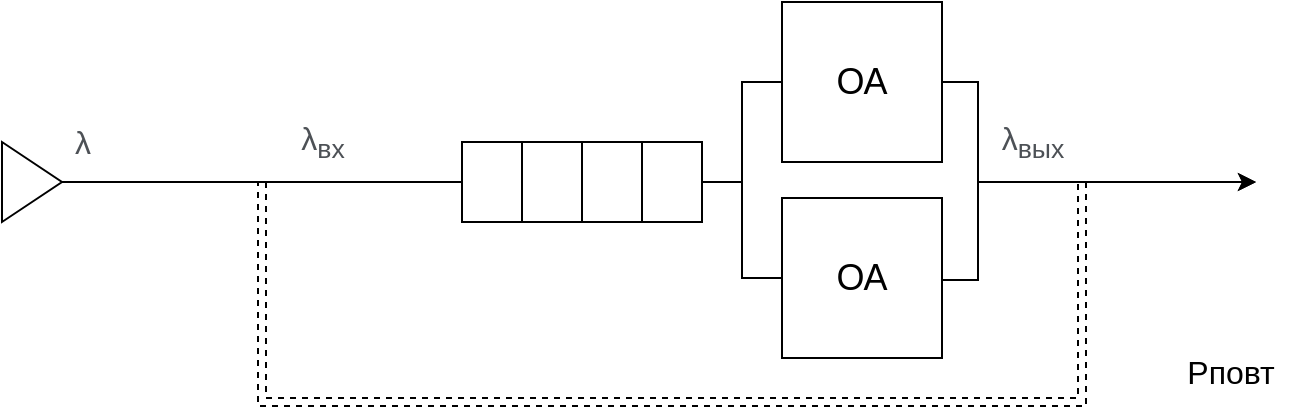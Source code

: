 <mxfile version="13.7.3" type="github">
  <diagram id="5EfWd7qCpgdQDUwXSXWK" name="Page-1">
    <mxGraphModel dx="261" dy="146" grid="0" gridSize="10" guides="1" tooltips="1" connect="1" arrows="1" fold="1" page="1" pageScale="1" pageWidth="827" pageHeight="1169" math="0" shadow="0">
      <root>
        <mxCell id="0" />
        <mxCell id="1" parent="0" />
        <mxCell id="5FjHio7ktE17GhM8ifqC-9" style="edgeStyle=orthogonalEdgeStyle;rounded=0;orthogonalLoop=1;jettySize=auto;html=1;exitX=0;exitY=0.5;exitDx=0;exitDy=0;endArrow=none;endFill=0;" parent="1" source="5FjHio7ktE17GhM8ifqC-1" edge="1">
          <mxGeometry relative="1" as="geometry">
            <mxPoint x="150" y="400" as="targetPoint" />
          </mxGeometry>
        </mxCell>
        <mxCell id="5FjHio7ktE17GhM8ifqC-1" value="" style="rounded=0;whiteSpace=wrap;html=1;" parent="1" vertex="1">
          <mxGeometry x="350" y="380" width="30" height="40" as="geometry" />
        </mxCell>
        <mxCell id="5FjHio7ktE17GhM8ifqC-2" value="" style="rounded=0;whiteSpace=wrap;html=1;" parent="1" vertex="1">
          <mxGeometry x="380" y="380" width="30" height="40" as="geometry" />
        </mxCell>
        <mxCell id="5FjHio7ktE17GhM8ifqC-3" value="" style="rounded=0;whiteSpace=wrap;html=1;" parent="1" vertex="1">
          <mxGeometry x="410" y="380" width="30" height="40" as="geometry" />
        </mxCell>
        <mxCell id="5FjHio7ktE17GhM8ifqC-7" style="edgeStyle=orthogonalEdgeStyle;rounded=0;orthogonalLoop=1;jettySize=auto;html=1;exitX=1;exitY=0.5;exitDx=0;exitDy=0;entryX=0;entryY=0.5;entryDx=0;entryDy=0;endArrow=none;endFill=0;" parent="1" source="5FjHio7ktE17GhM8ifqC-4" target="5FjHio7ktE17GhM8ifqC-6" edge="1">
          <mxGeometry relative="1" as="geometry" />
        </mxCell>
        <mxCell id="5FjHio7ktE17GhM8ifqC-4" value="" style="rounded=0;whiteSpace=wrap;html=1;" parent="1" vertex="1">
          <mxGeometry x="440" y="380" width="30" height="40" as="geometry" />
        </mxCell>
        <mxCell id="5FjHio7ktE17GhM8ifqC-8" style="edgeStyle=orthogonalEdgeStyle;rounded=0;orthogonalLoop=1;jettySize=auto;html=1;exitX=1;exitY=0.5;exitDx=0;exitDy=0;endArrow=classic;endFill=1;" parent="1" source="5FjHio7ktE17GhM8ifqC-6" edge="1">
          <mxGeometry relative="1" as="geometry">
            <mxPoint x="747" y="400" as="targetPoint" />
            <Array as="points">
              <mxPoint x="608" y="449" />
              <mxPoint x="608" y="400" />
            </Array>
          </mxGeometry>
        </mxCell>
        <mxCell id="5FjHio7ktE17GhM8ifqC-6" value="&lt;font style=&quot;font-size: 18px&quot;&gt;ОА&lt;/font&gt;" style="rounded=0;whiteSpace=wrap;html=1;" parent="1" vertex="1">
          <mxGeometry x="510" y="408" width="80" height="80" as="geometry" />
        </mxCell>
        <mxCell id="5FjHio7ktE17GhM8ifqC-10" value="&lt;span style=&quot;color: rgb(77 , 81 , 86) ; font-family: &amp;#34;arial&amp;#34; , sans-serif ; text-align: left ; background-color: rgb(255 , 255 , 255)&quot;&gt;&lt;font style=&quot;font-size: 16px&quot;&gt;λ&lt;/font&gt;&lt;/span&gt;" style="text;html=1;align=center;verticalAlign=middle;resizable=0;points=[];autosize=1;" parent="1" vertex="1">
          <mxGeometry x="150" y="370" width="20" height="20" as="geometry" />
        </mxCell>
        <mxCell id="5FjHio7ktE17GhM8ifqC-11" value="" style="shape=link;html=1;endArrow=none;endFill=0;dashed=1;edgeStyle=orthogonalEdgeStyle;rounded=0;" parent="1" edge="1">
          <mxGeometry width="50" height="50" relative="1" as="geometry">
            <mxPoint x="250" y="400" as="sourcePoint" />
            <mxPoint x="660" y="400" as="targetPoint" />
            <Array as="points">
              <mxPoint x="250" y="510" />
              <mxPoint x="660" y="510" />
            </Array>
          </mxGeometry>
        </mxCell>
        <mxCell id="5FjHio7ktE17GhM8ifqC-12" value="&lt;span style=&quot;color: rgb(77 , 81 , 86) ; font-family: &amp;#34;arial&amp;#34; , sans-serif ; font-size: 16px ; text-align: left ; background-color: rgb(255 , 255 , 255)&quot;&gt;λ&lt;sub&gt;вх&lt;/sub&gt;&lt;/span&gt;" style="text;html=1;align=center;verticalAlign=middle;resizable=0;points=[];autosize=1;" parent="1" vertex="1">
          <mxGeometry x="260" y="370" width="40" height="20" as="geometry" />
        </mxCell>
        <mxCell id="5FjHio7ktE17GhM8ifqC-13" value="&lt;span style=&quot;color: rgb(77 , 81 , 86) ; font-family: &amp;#34;arial&amp;#34; , sans-serif ; font-size: 16px ; text-align: left ; background-color: rgb(255 , 255 , 255)&quot;&gt;λ&lt;sub&gt;вых&lt;/sub&gt;&lt;/span&gt;" style="text;html=1;align=center;verticalAlign=middle;resizable=0;points=[];autosize=1;" parent="1" vertex="1">
          <mxGeometry x="610" y="370" width="50" height="20" as="geometry" />
        </mxCell>
        <mxCell id="5FjHio7ktE17GhM8ifqC-14" value="&lt;font style=&quot;font-size: 16px&quot;&gt;Pповт&lt;/font&gt;" style="text;html=1;align=center;verticalAlign=middle;resizable=0;points=[];autosize=1;" parent="1" vertex="1">
          <mxGeometry x="704" y="485" width="60" height="20" as="geometry" />
        </mxCell>
        <mxCell id="5FjHio7ktE17GhM8ifqC-16" value="" style="triangle;whiteSpace=wrap;html=1;" parent="1" vertex="1">
          <mxGeometry x="120" y="380" width="30" height="40" as="geometry" />
        </mxCell>
        <mxCell id="xYJd7ox8oYhWSyVPdCoD-1" value="&lt;font style=&quot;font-size: 18px&quot;&gt;ОА&lt;/font&gt;" style="rounded=0;whiteSpace=wrap;html=1;" vertex="1" parent="1">
          <mxGeometry x="510" y="310" width="80" height="80" as="geometry" />
        </mxCell>
        <mxCell id="xYJd7ox8oYhWSyVPdCoD-2" style="edgeStyle=orthogonalEdgeStyle;rounded=0;orthogonalLoop=1;jettySize=auto;html=1;exitX=1;exitY=0.5;exitDx=0;exitDy=0;entryX=0;entryY=0.5;entryDx=0;entryDy=0;endArrow=none;endFill=0;" edge="1" parent="1" source="5FjHio7ktE17GhM8ifqC-4" target="xYJd7ox8oYhWSyVPdCoD-1">
          <mxGeometry relative="1" as="geometry">
            <mxPoint x="480" y="410" as="sourcePoint" />
            <mxPoint x="530" y="459" as="targetPoint" />
          </mxGeometry>
        </mxCell>
        <mxCell id="xYJd7ox8oYhWSyVPdCoD-3" style="edgeStyle=orthogonalEdgeStyle;rounded=0;orthogonalLoop=1;jettySize=auto;html=1;exitX=1;exitY=0.5;exitDx=0;exitDy=0;endArrow=classic;endFill=1;" edge="1" parent="1" source="xYJd7ox8oYhWSyVPdCoD-1">
          <mxGeometry relative="1" as="geometry">
            <mxPoint x="747" y="400" as="targetPoint" />
            <mxPoint x="600" y="458" as="sourcePoint" />
            <Array as="points">
              <mxPoint x="608" y="350" />
              <mxPoint x="608" y="400" />
            </Array>
          </mxGeometry>
        </mxCell>
      </root>
    </mxGraphModel>
  </diagram>
</mxfile>
